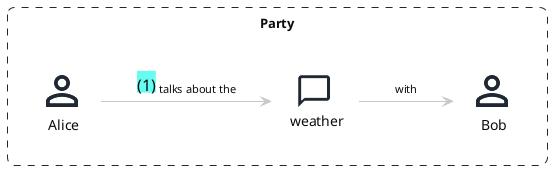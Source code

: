 ' Do not edit
' Theme Gallery
' autogenerated by script
'
@startuml
!theme reddress-lightblue
!include <DomainStory/domainStory>

Boundary(Party) {
    Person(Alice)
    Conversation(weather)
    Person(Bob)
}

activity(1, Alice, talks about the, weather, with, Bob)
@enduml